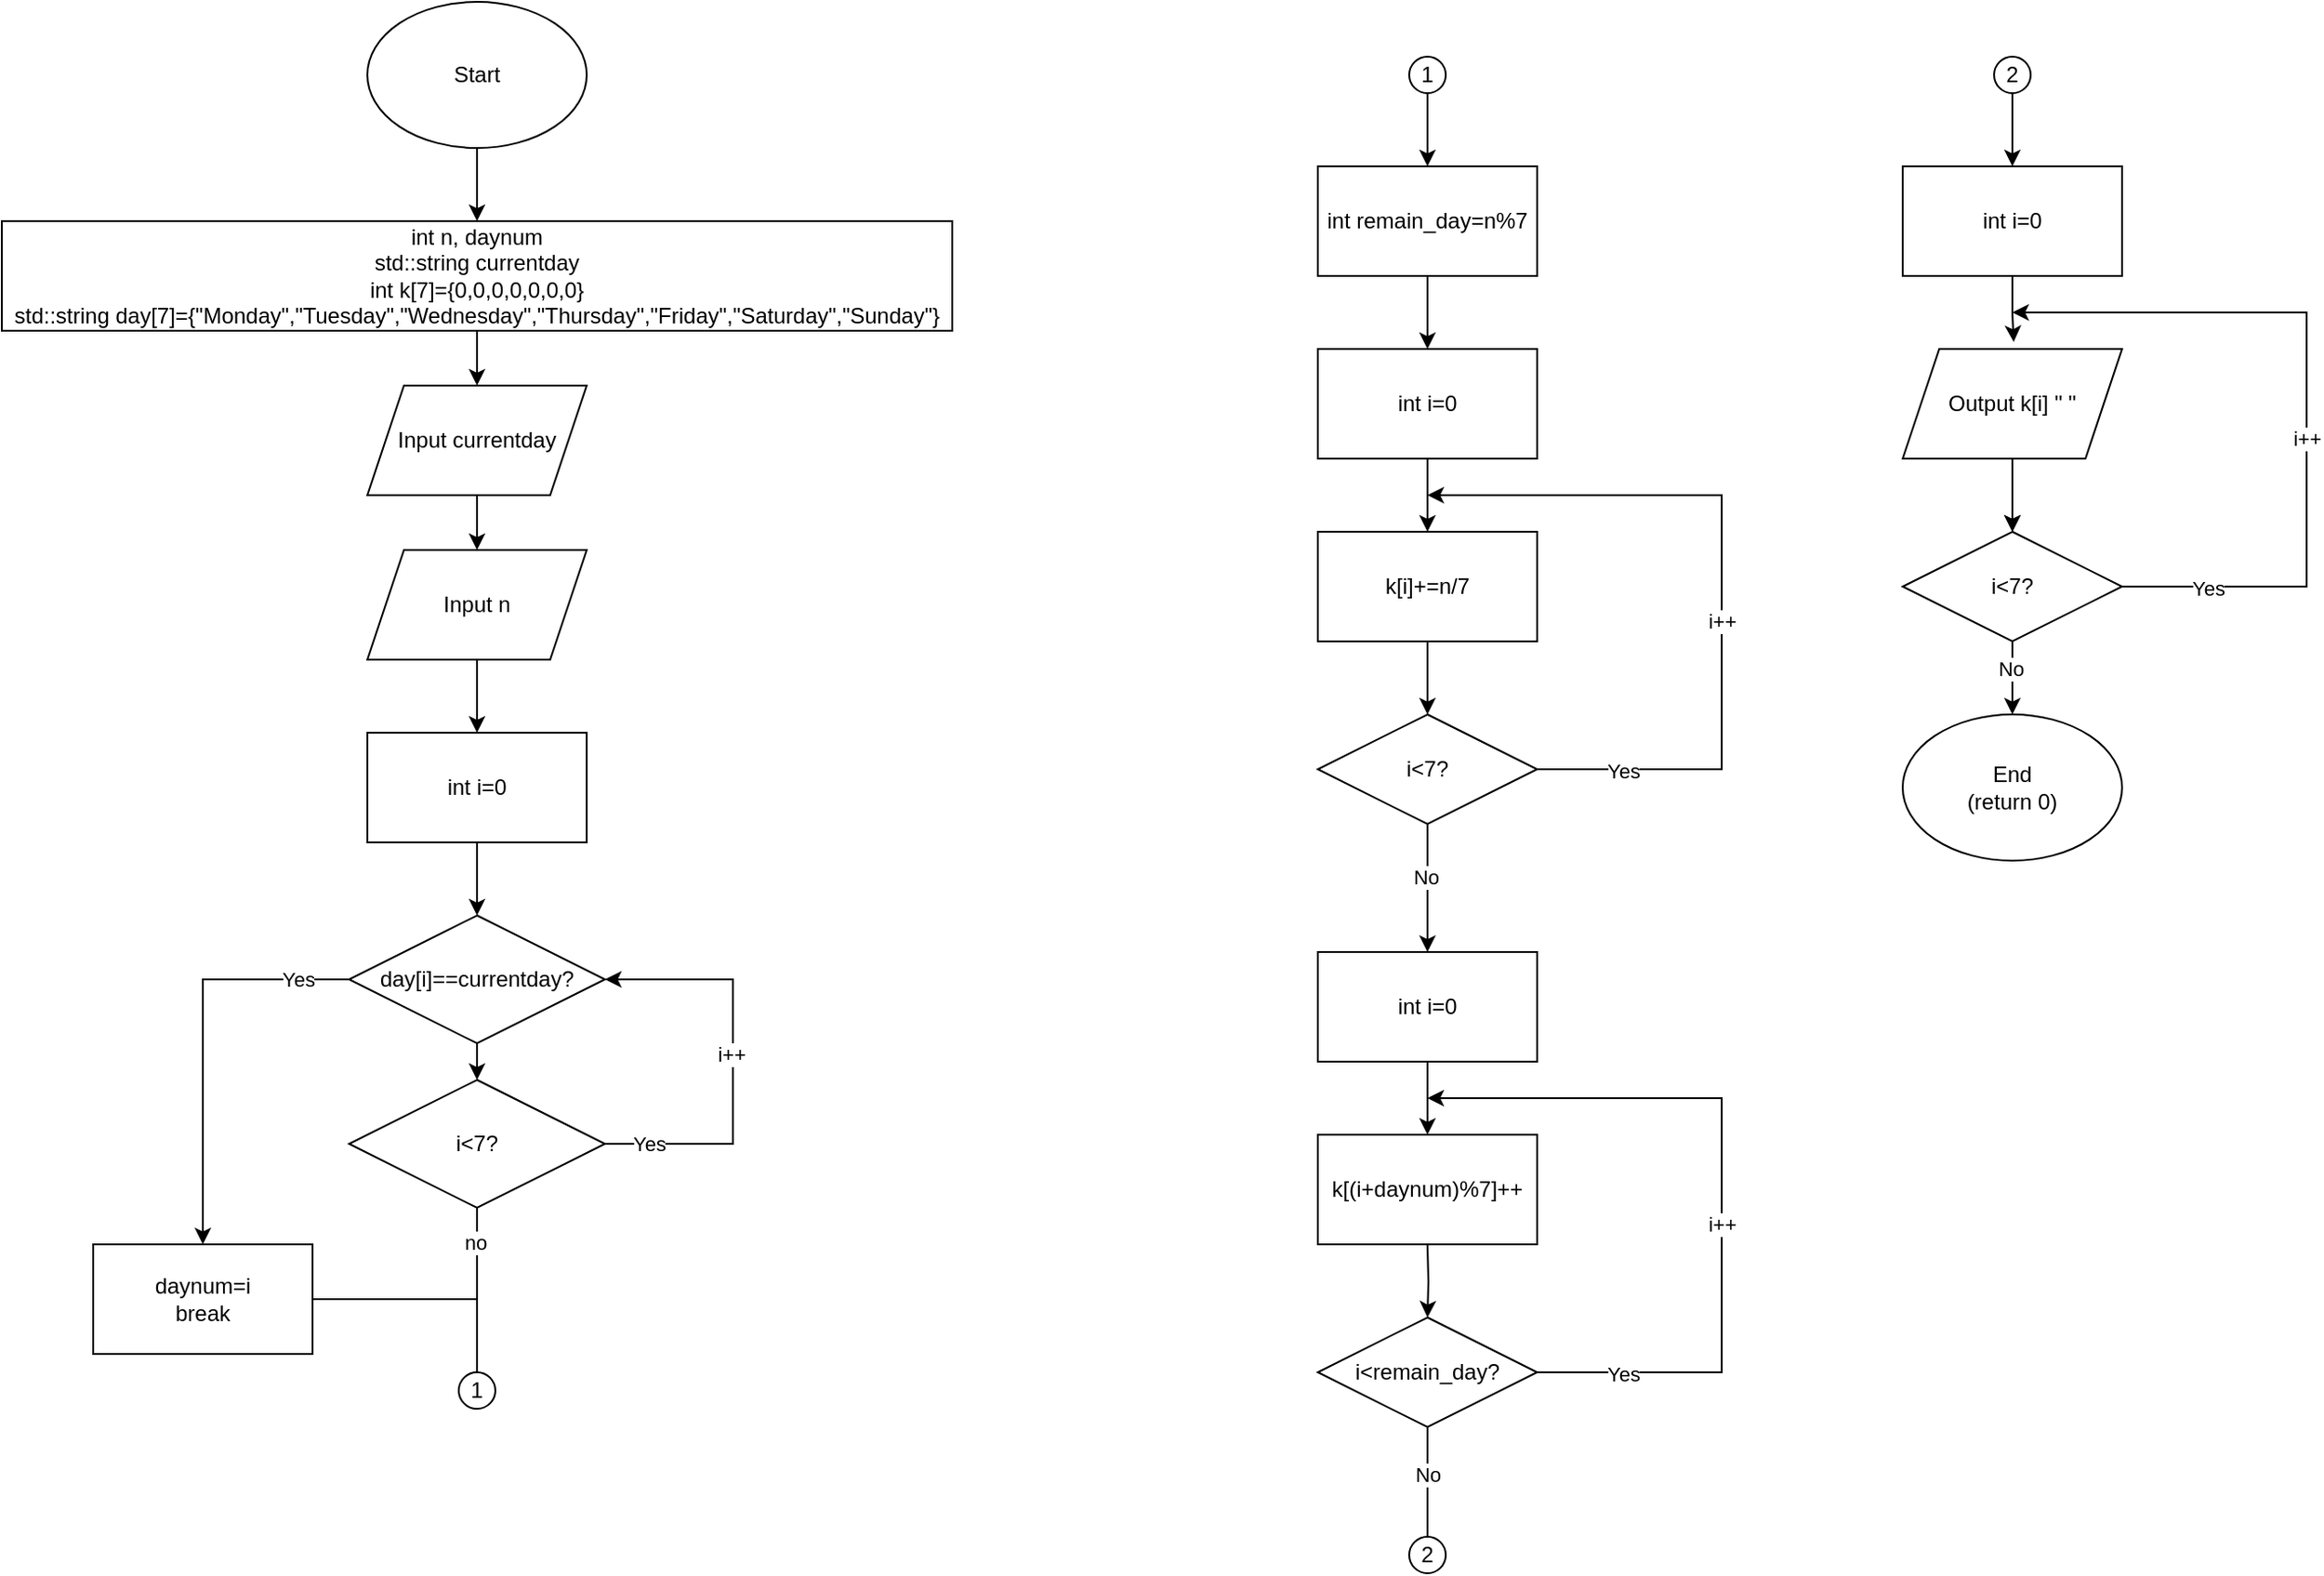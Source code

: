 <mxfile version="24.7.17">
  <diagram name="Сторінка-1" id="FHn76OBf0Oh6zufiR-JI">
    <mxGraphModel grid="1" page="1" gridSize="10" guides="1" tooltips="1" connect="1" arrows="1" fold="1" pageScale="1" pageWidth="827" pageHeight="1169" math="0" shadow="0">
      <root>
        <mxCell id="0" />
        <mxCell id="1" parent="0" />
        <mxCell id="NXQmtAmPOfyHGIefTIuY-2" style="edgeStyle=orthogonalEdgeStyle;rounded=0;orthogonalLoop=1;jettySize=auto;html=1;" edge="1" parent="1" source="NXQmtAmPOfyHGIefTIuY-1" target="NXQmtAmPOfyHGIefTIuY-3">
          <mxGeometry relative="1" as="geometry">
            <mxPoint x="400" y="160" as="targetPoint" />
          </mxGeometry>
        </mxCell>
        <mxCell id="NXQmtAmPOfyHGIefTIuY-1" value="Start" style="ellipse;whiteSpace=wrap;html=1;" vertex="1" parent="1">
          <mxGeometry x="340" y="40" width="120" height="80" as="geometry" />
        </mxCell>
        <mxCell id="NXQmtAmPOfyHGIefTIuY-4" style="edgeStyle=orthogonalEdgeStyle;rounded=0;orthogonalLoop=1;jettySize=auto;html=1;entryX=0.5;entryY=0;entryDx=0;entryDy=0;" edge="1" parent="1" source="NXQmtAmPOfyHGIefTIuY-3" target="NXQmtAmPOfyHGIefTIuY-5">
          <mxGeometry relative="1" as="geometry">
            <mxPoint x="400" y="270" as="targetPoint" />
          </mxGeometry>
        </mxCell>
        <mxCell id="NXQmtAmPOfyHGIefTIuY-3" value="&lt;div&gt;int n, daynum&lt;/div&gt;&lt;div&gt;std::string currentday&lt;/div&gt;&lt;div&gt;int k[7]={0,0,0,0,0,0,0}&lt;/div&gt;&lt;div&gt;std::string day[7]={&quot;Monday&quot;,&quot;Tuesday&quot;,&quot;Wednesday&quot;,&quot;Thursday&quot;,&quot;Friday&quot;,&quot;Saturday&quot;,&quot;Sunday&quot;}&lt;br&gt;&lt;/div&gt;" style="rounded=0;whiteSpace=wrap;html=1;" vertex="1" parent="1">
          <mxGeometry x="140" y="160" width="520" height="60" as="geometry" />
        </mxCell>
        <mxCell id="NXQmtAmPOfyHGIefTIuY-6" style="edgeStyle=orthogonalEdgeStyle;rounded=0;orthogonalLoop=1;jettySize=auto;html=1;" edge="1" parent="1" source="NXQmtAmPOfyHGIefTIuY-5" target="NXQmtAmPOfyHGIefTIuY-7">
          <mxGeometry relative="1" as="geometry">
            <mxPoint x="400" y="340" as="targetPoint" />
          </mxGeometry>
        </mxCell>
        <mxCell id="NXQmtAmPOfyHGIefTIuY-5" value="Input currentday" style="shape=parallelogram;perimeter=parallelogramPerimeter;whiteSpace=wrap;html=1;fixedSize=1;" vertex="1" parent="1">
          <mxGeometry x="340" y="250" width="120" height="60" as="geometry" />
        </mxCell>
        <mxCell id="NXQmtAmPOfyHGIefTIuY-8" style="edgeStyle=orthogonalEdgeStyle;rounded=0;orthogonalLoop=1;jettySize=auto;html=1;" edge="1" parent="1" source="NXQmtAmPOfyHGIefTIuY-7">
          <mxGeometry relative="1" as="geometry">
            <mxPoint x="400" y="440" as="targetPoint" />
          </mxGeometry>
        </mxCell>
        <mxCell id="NXQmtAmPOfyHGIefTIuY-7" value="Input n" style="shape=parallelogram;perimeter=parallelogramPerimeter;whiteSpace=wrap;html=1;fixedSize=1;" vertex="1" parent="1">
          <mxGeometry x="340" y="340" width="120" height="60" as="geometry" />
        </mxCell>
        <mxCell id="NXQmtAmPOfyHGIefTIuY-10" style="edgeStyle=orthogonalEdgeStyle;rounded=0;orthogonalLoop=1;jettySize=auto;html=1;" edge="1" parent="1" source="NXQmtAmPOfyHGIefTIuY-9">
          <mxGeometry relative="1" as="geometry">
            <mxPoint x="400" y="540" as="targetPoint" />
          </mxGeometry>
        </mxCell>
        <mxCell id="NXQmtAmPOfyHGIefTIuY-9" value="int i=0" style="rounded=0;whiteSpace=wrap;html=1;" vertex="1" parent="1">
          <mxGeometry x="340" y="440" width="120" height="60" as="geometry" />
        </mxCell>
        <mxCell id="NXQmtAmPOfyHGIefTIuY-12" style="edgeStyle=orthogonalEdgeStyle;rounded=0;orthogonalLoop=1;jettySize=auto;html=1;exitX=0.5;exitY=1;exitDx=0;exitDy=0;entryX=0.5;entryY=0;entryDx=0;entryDy=0;" edge="1" parent="1" source="NXQmtAmPOfyHGIefTIuY-11" target="NXQmtAmPOfyHGIefTIuY-26">
          <mxGeometry relative="1" as="geometry">
            <mxPoint x="400" y="635" as="targetPoint" />
            <mxPoint x="400" y="620" as="sourcePoint" />
          </mxGeometry>
        </mxCell>
        <mxCell id="NXQmtAmPOfyHGIefTIuY-15" style="edgeStyle=orthogonalEdgeStyle;rounded=0;orthogonalLoop=1;jettySize=auto;html=1;entryX=0.5;entryY=0;entryDx=0;entryDy=0;" edge="1" parent="1" source="NXQmtAmPOfyHGIefTIuY-11" target="NXQmtAmPOfyHGIefTIuY-14">
          <mxGeometry relative="1" as="geometry">
            <mxPoint x="400" y="520" as="targetPoint" />
            <Array as="points">
              <mxPoint x="250" y="575" />
            </Array>
          </mxGeometry>
        </mxCell>
        <mxCell id="NXQmtAmPOfyHGIefTIuY-16" value="Yes" style="edgeLabel;html=1;align=center;verticalAlign=middle;resizable=0;points=[];" connectable="0" vertex="1" parent="NXQmtAmPOfyHGIefTIuY-15">
          <mxGeometry x="-0.748" relative="1" as="geometry">
            <mxPoint as="offset" />
          </mxGeometry>
        </mxCell>
        <mxCell id="NXQmtAmPOfyHGIefTIuY-11" value="day[i]==currentday?" style="rhombus;whiteSpace=wrap;html=1;" vertex="1" parent="1">
          <mxGeometry x="330" y="540" width="140" height="70" as="geometry" />
        </mxCell>
        <mxCell id="NXQmtAmPOfyHGIefTIuY-14" value="&lt;div&gt;daynum=i&lt;/div&gt;&lt;div&gt;break&lt;br&gt;&lt;/div&gt;" style="rounded=0;whiteSpace=wrap;html=1;" vertex="1" parent="1">
          <mxGeometry x="190" y="720.0" width="120" height="60" as="geometry" />
        </mxCell>
        <mxCell id="NXQmtAmPOfyHGIefTIuY-27" style="edgeStyle=orthogonalEdgeStyle;rounded=0;orthogonalLoop=1;jettySize=auto;html=1;entryX=1;entryY=0.5;entryDx=0;entryDy=0;" edge="1" parent="1" source="NXQmtAmPOfyHGIefTIuY-26" target="NXQmtAmPOfyHGIefTIuY-11">
          <mxGeometry relative="1" as="geometry">
            <mxPoint x="560" y="570" as="targetPoint" />
            <Array as="points">
              <mxPoint x="540" y="665" />
              <mxPoint x="540" y="575" />
            </Array>
          </mxGeometry>
        </mxCell>
        <mxCell id="NXQmtAmPOfyHGIefTIuY-28" value="Yes" style="edgeLabel;html=1;align=center;verticalAlign=middle;resizable=0;points=[];" connectable="0" vertex="1" parent="NXQmtAmPOfyHGIefTIuY-27">
          <mxGeometry x="-0.79" relative="1" as="geometry">
            <mxPoint as="offset" />
          </mxGeometry>
        </mxCell>
        <mxCell id="NXQmtAmPOfyHGIefTIuY-29" value="i++" style="edgeLabel;html=1;align=center;verticalAlign=middle;resizable=0;points=[];" connectable="0" vertex="1" parent="NXQmtAmPOfyHGIefTIuY-27">
          <mxGeometry x="0.551" y="-2" relative="1" as="geometry">
            <mxPoint x="17" y="43" as="offset" />
          </mxGeometry>
        </mxCell>
        <mxCell id="NXQmtAmPOfyHGIefTIuY-26" value="i&amp;lt;7?" style="rhombus;whiteSpace=wrap;html=1;" vertex="1" parent="1">
          <mxGeometry x="330" y="630" width="140" height="70" as="geometry" />
        </mxCell>
        <mxCell id="NXQmtAmPOfyHGIefTIuY-31" value="" style="endArrow=none;html=1;rounded=0;" edge="1" parent="1">
          <mxGeometry width="50" height="50" relative="1" as="geometry">
            <mxPoint x="400" y="750" as="sourcePoint" />
            <mxPoint x="400" y="700" as="targetPoint" />
          </mxGeometry>
        </mxCell>
        <mxCell id="NXQmtAmPOfyHGIefTIuY-32" value="no" style="edgeLabel;html=1;align=center;verticalAlign=middle;resizable=0;points=[];" connectable="0" vertex="1" parent="NXQmtAmPOfyHGIefTIuY-31">
          <mxGeometry x="0.234" y="1" relative="1" as="geometry">
            <mxPoint as="offset" />
          </mxGeometry>
        </mxCell>
        <mxCell id="NXQmtAmPOfyHGIefTIuY-33" value="" style="endArrow=none;html=1;rounded=0;" edge="1" parent="1" target="NXQmtAmPOfyHGIefTIuY-34">
          <mxGeometry width="50" height="50" relative="1" as="geometry">
            <mxPoint x="310" y="750" as="sourcePoint" />
            <mxPoint x="400" y="810" as="targetPoint" />
            <Array as="points">
              <mxPoint x="400" y="750" />
            </Array>
          </mxGeometry>
        </mxCell>
        <mxCell id="NXQmtAmPOfyHGIefTIuY-34" value="1" style="ellipse;whiteSpace=wrap;html=1;aspect=fixed;" vertex="1" parent="1">
          <mxGeometry x="390" y="790" width="20" height="20" as="geometry" />
        </mxCell>
        <mxCell id="NXQmtAmPOfyHGIefTIuY-36" style="edgeStyle=orthogonalEdgeStyle;rounded=0;orthogonalLoop=1;jettySize=auto;html=1;" edge="1" parent="1" source="NXQmtAmPOfyHGIefTIuY-35">
          <mxGeometry relative="1" as="geometry">
            <mxPoint x="920" y="130" as="targetPoint" />
          </mxGeometry>
        </mxCell>
        <mxCell id="NXQmtAmPOfyHGIefTIuY-35" value="1" style="ellipse;whiteSpace=wrap;html=1;aspect=fixed;" vertex="1" parent="1">
          <mxGeometry x="910" y="70" width="20" height="20" as="geometry" />
        </mxCell>
        <mxCell id="NXQmtAmPOfyHGIefTIuY-37" style="edgeStyle=orthogonalEdgeStyle;rounded=0;orthogonalLoop=1;jettySize=auto;html=1;" edge="1" parent="1" source="NXQmtAmPOfyHGIefTIuY-38">
          <mxGeometry relative="1" as="geometry">
            <mxPoint x="920" y="230.0" as="targetPoint" />
          </mxGeometry>
        </mxCell>
        <mxCell id="NXQmtAmPOfyHGIefTIuY-38" value="&lt;div&gt;int remain_day=n%7&lt;br&gt;&lt;/div&gt;" style="rounded=0;whiteSpace=wrap;html=1;" vertex="1" parent="1">
          <mxGeometry x="860" y="130.0" width="120" height="60" as="geometry" />
        </mxCell>
        <mxCell id="NXQmtAmPOfyHGIefTIuY-39" style="edgeStyle=orthogonalEdgeStyle;rounded=0;orthogonalLoop=1;jettySize=auto;html=1;" edge="1" parent="1" source="NXQmtAmPOfyHGIefTIuY-40">
          <mxGeometry relative="1" as="geometry">
            <mxPoint x="920" y="330.0" as="targetPoint" />
          </mxGeometry>
        </mxCell>
        <mxCell id="NXQmtAmPOfyHGIefTIuY-40" value="int i=0" style="rounded=0;whiteSpace=wrap;html=1;" vertex="1" parent="1">
          <mxGeometry x="860" y="230.0" width="120" height="60" as="geometry" />
        </mxCell>
        <mxCell id="NXQmtAmPOfyHGIefTIuY-41" style="edgeStyle=orthogonalEdgeStyle;rounded=0;orthogonalLoop=1;jettySize=auto;html=1;" edge="1" parent="1" source="NXQmtAmPOfyHGIefTIuY-42">
          <mxGeometry relative="1" as="geometry">
            <mxPoint x="920" y="430.0" as="targetPoint" />
          </mxGeometry>
        </mxCell>
        <mxCell id="NXQmtAmPOfyHGIefTIuY-42" value="k[i]+=n/7" style="rounded=0;whiteSpace=wrap;html=1;" vertex="1" parent="1">
          <mxGeometry x="860" y="330.0" width="120" height="60" as="geometry" />
        </mxCell>
        <mxCell id="NXQmtAmPOfyHGIefTIuY-44" style="edgeStyle=orthogonalEdgeStyle;rounded=0;orthogonalLoop=1;jettySize=auto;html=1;" edge="1" parent="1" source="NXQmtAmPOfyHGIefTIuY-43">
          <mxGeometry relative="1" as="geometry">
            <mxPoint x="920" y="310" as="targetPoint" />
            <Array as="points">
              <mxPoint x="1081" y="460" />
              <mxPoint x="1081" y="310" />
            </Array>
          </mxGeometry>
        </mxCell>
        <mxCell id="NXQmtAmPOfyHGIefTIuY-45" value="Yes" style="edgeLabel;html=1;align=center;verticalAlign=middle;resizable=0;points=[];" connectable="0" vertex="1" parent="NXQmtAmPOfyHGIefTIuY-44">
          <mxGeometry x="-0.769" y="-3" relative="1" as="geometry">
            <mxPoint x="-1" y="-2" as="offset" />
          </mxGeometry>
        </mxCell>
        <mxCell id="NXQmtAmPOfyHGIefTIuY-46" value="i++" style="edgeLabel;html=1;align=center;verticalAlign=middle;resizable=0;points=[];" connectable="0" vertex="1" parent="NXQmtAmPOfyHGIefTIuY-44">
          <mxGeometry x="-0.113" relative="1" as="geometry">
            <mxPoint as="offset" />
          </mxGeometry>
        </mxCell>
        <mxCell id="NXQmtAmPOfyHGIefTIuY-47" style="edgeStyle=orthogonalEdgeStyle;rounded=0;orthogonalLoop=1;jettySize=auto;html=1;" edge="1" parent="1" source="NXQmtAmPOfyHGIefTIuY-43">
          <mxGeometry relative="1" as="geometry">
            <mxPoint x="920" y="560" as="targetPoint" />
          </mxGeometry>
        </mxCell>
        <mxCell id="NXQmtAmPOfyHGIefTIuY-48" value="No" style="edgeLabel;html=1;align=center;verticalAlign=middle;resizable=0;points=[];" connectable="0" vertex="1" parent="NXQmtAmPOfyHGIefTIuY-47">
          <mxGeometry x="-0.195" y="-2" relative="1" as="geometry">
            <mxPoint x="1" as="offset" />
          </mxGeometry>
        </mxCell>
        <mxCell id="NXQmtAmPOfyHGIefTIuY-43" value="i&amp;lt;7?" style="rhombus;whiteSpace=wrap;html=1;" vertex="1" parent="1">
          <mxGeometry x="860" y="430.0" width="120" height="60" as="geometry" />
        </mxCell>
        <mxCell id="NXQmtAmPOfyHGIefTIuY-50" style="edgeStyle=orthogonalEdgeStyle;rounded=0;orthogonalLoop=1;jettySize=auto;html=1;" edge="1" parent="1" source="NXQmtAmPOfyHGIefTIuY-49">
          <mxGeometry relative="1" as="geometry">
            <mxPoint x="920" y="660" as="targetPoint" />
          </mxGeometry>
        </mxCell>
        <mxCell id="NXQmtAmPOfyHGIefTIuY-49" value="int i=0" style="rounded=0;whiteSpace=wrap;html=1;" vertex="1" parent="1">
          <mxGeometry x="860" y="560.0" width="120" height="60" as="geometry" />
        </mxCell>
        <mxCell id="NXQmtAmPOfyHGIefTIuY-51" value="k[(i+daynum)%7]++" style="rounded=0;whiteSpace=wrap;html=1;" vertex="1" parent="1">
          <mxGeometry x="860" y="660" width="120" height="60" as="geometry" />
        </mxCell>
        <mxCell id="NXQmtAmPOfyHGIefTIuY-52" style="edgeStyle=orthogonalEdgeStyle;rounded=0;orthogonalLoop=1;jettySize=auto;html=1;" edge="1" parent="1">
          <mxGeometry relative="1" as="geometry">
            <mxPoint x="920" y="760.0" as="targetPoint" />
            <mxPoint x="920" y="720" as="sourcePoint" />
          </mxGeometry>
        </mxCell>
        <mxCell id="NXQmtAmPOfyHGIefTIuY-55" value="i&amp;lt;remain_day?" style="rhombus;whiteSpace=wrap;html=1;" vertex="1" parent="1">
          <mxGeometry x="860" y="760.0" width="120" height="60" as="geometry" />
        </mxCell>
        <mxCell id="NXQmtAmPOfyHGIefTIuY-57" style="edgeStyle=orthogonalEdgeStyle;rounded=0;orthogonalLoop=1;jettySize=auto;html=1;" edge="1" parent="1">
          <mxGeometry relative="1" as="geometry">
            <mxPoint x="920" y="640" as="targetPoint" />
            <mxPoint x="980" y="790" as="sourcePoint" />
            <Array as="points">
              <mxPoint x="1081" y="790" />
              <mxPoint x="1081" y="640" />
            </Array>
          </mxGeometry>
        </mxCell>
        <mxCell id="NXQmtAmPOfyHGIefTIuY-58" value="Yes" style="edgeLabel;html=1;align=center;verticalAlign=middle;resizable=0;points=[];" connectable="0" vertex="1" parent="NXQmtAmPOfyHGIefTIuY-57">
          <mxGeometry x="-0.769" y="-3" relative="1" as="geometry">
            <mxPoint x="-1" y="-2" as="offset" />
          </mxGeometry>
        </mxCell>
        <mxCell id="NXQmtAmPOfyHGIefTIuY-59" value="i++" style="edgeLabel;html=1;align=center;verticalAlign=middle;resizable=0;points=[];" connectable="0" vertex="1" parent="NXQmtAmPOfyHGIefTIuY-57">
          <mxGeometry x="-0.113" relative="1" as="geometry">
            <mxPoint as="offset" />
          </mxGeometry>
        </mxCell>
        <mxCell id="NXQmtAmPOfyHGIefTIuY-61" value="" style="endArrow=none;html=1;rounded=0;" edge="1" parent="1" source="NXQmtAmPOfyHGIefTIuY-63">
          <mxGeometry width="50" height="50" relative="1" as="geometry">
            <mxPoint x="920" y="880" as="sourcePoint" />
            <mxPoint x="920" y="820" as="targetPoint" />
          </mxGeometry>
        </mxCell>
        <mxCell id="NXQmtAmPOfyHGIefTIuY-62" value="No" style="edgeLabel;html=1;align=center;verticalAlign=middle;resizable=0;points=[];" connectable="0" vertex="1" parent="NXQmtAmPOfyHGIefTIuY-61">
          <mxGeometry x="0.138" relative="1" as="geometry">
            <mxPoint as="offset" />
          </mxGeometry>
        </mxCell>
        <mxCell id="NXQmtAmPOfyHGIefTIuY-64" value="" style="endArrow=none;html=1;rounded=0;" edge="1" parent="1" target="NXQmtAmPOfyHGIefTIuY-63">
          <mxGeometry width="50" height="50" relative="1" as="geometry">
            <mxPoint x="920" y="880" as="sourcePoint" />
            <mxPoint x="920" y="820" as="targetPoint" />
          </mxGeometry>
        </mxCell>
        <mxCell id="NXQmtAmPOfyHGIefTIuY-63" value="2" style="ellipse;whiteSpace=wrap;html=1;aspect=fixed;" vertex="1" parent="1">
          <mxGeometry x="910" y="880" width="20" height="20" as="geometry" />
        </mxCell>
        <mxCell id="NXQmtAmPOfyHGIefTIuY-68" style="edgeStyle=orthogonalEdgeStyle;rounded=0;orthogonalLoop=1;jettySize=auto;html=1;" edge="1" parent="1" source="NXQmtAmPOfyHGIefTIuY-66">
          <mxGeometry relative="1" as="geometry">
            <mxPoint x="1240" y="130" as="targetPoint" />
          </mxGeometry>
        </mxCell>
        <mxCell id="NXQmtAmPOfyHGIefTIuY-66" value="2" style="ellipse;whiteSpace=wrap;html=1;aspect=fixed;" vertex="1" parent="1">
          <mxGeometry x="1230" y="70" width="20" height="20" as="geometry" />
        </mxCell>
        <mxCell id="NXQmtAmPOfyHGIefTIuY-73" style="edgeStyle=orthogonalEdgeStyle;rounded=0;orthogonalLoop=1;jettySize=auto;html=1;" edge="1" parent="1" source="NXQmtAmPOfyHGIefTIuY-69">
          <mxGeometry relative="1" as="geometry">
            <mxPoint x="1240" y="330" as="targetPoint" />
          </mxGeometry>
        </mxCell>
        <mxCell id="NXQmtAmPOfyHGIefTIuY-80" value="" style="edgeStyle=orthogonalEdgeStyle;rounded=0;orthogonalLoop=1;jettySize=auto;html=1;" edge="1" parent="1" source="NXQmtAmPOfyHGIefTIuY-69" target="NXQmtAmPOfyHGIefTIuY-79">
          <mxGeometry relative="1" as="geometry" />
        </mxCell>
        <mxCell id="NXQmtAmPOfyHGIefTIuY-69" value="Output k[i] &quot; &quot;" style="shape=parallelogram;perimeter=parallelogramPerimeter;whiteSpace=wrap;html=1;fixedSize=1;" vertex="1" parent="1">
          <mxGeometry x="1180" y="230" width="120" height="60" as="geometry" />
        </mxCell>
        <mxCell id="NXQmtAmPOfyHGIefTIuY-71" value="int i=0" style="rounded=0;whiteSpace=wrap;html=1;" vertex="1" parent="1">
          <mxGeometry x="1180" y="130" width="120" height="60" as="geometry" />
        </mxCell>
        <mxCell id="NXQmtAmPOfyHGIefTIuY-72" style="edgeStyle=orthogonalEdgeStyle;rounded=0;orthogonalLoop=1;jettySize=auto;html=1;entryX=0.506;entryY=-0.064;entryDx=0;entryDy=0;entryPerimeter=0;" edge="1" parent="1" source="NXQmtAmPOfyHGIefTIuY-71" target="NXQmtAmPOfyHGIefTIuY-69">
          <mxGeometry relative="1" as="geometry" />
        </mxCell>
        <mxCell id="NXQmtAmPOfyHGIefTIuY-76" style="edgeStyle=orthogonalEdgeStyle;rounded=0;orthogonalLoop=1;jettySize=auto;html=1;" edge="1" parent="1" source="NXQmtAmPOfyHGIefTIuY-79">
          <mxGeometry relative="1" as="geometry">
            <mxPoint x="1240" y="210" as="targetPoint" />
            <Array as="points">
              <mxPoint x="1401" y="360" />
              <mxPoint x="1401" y="210" />
            </Array>
          </mxGeometry>
        </mxCell>
        <mxCell id="NXQmtAmPOfyHGIefTIuY-77" value="Yes" style="edgeLabel;html=1;align=center;verticalAlign=middle;resizable=0;points=[];" connectable="0" vertex="1" parent="NXQmtAmPOfyHGIefTIuY-76">
          <mxGeometry x="-0.769" y="-3" relative="1" as="geometry">
            <mxPoint x="-1" y="-2" as="offset" />
          </mxGeometry>
        </mxCell>
        <mxCell id="NXQmtAmPOfyHGIefTIuY-78" value="i++" style="edgeLabel;html=1;align=center;verticalAlign=middle;resizable=0;points=[];" connectable="0" vertex="1" parent="NXQmtAmPOfyHGIefTIuY-76">
          <mxGeometry x="-0.113" relative="1" as="geometry">
            <mxPoint as="offset" />
          </mxGeometry>
        </mxCell>
        <mxCell id="NXQmtAmPOfyHGIefTIuY-81" style="edgeStyle=orthogonalEdgeStyle;rounded=0;orthogonalLoop=1;jettySize=auto;html=1;" edge="1" parent="1" source="NXQmtAmPOfyHGIefTIuY-79">
          <mxGeometry relative="1" as="geometry">
            <mxPoint x="1240" y="430" as="targetPoint" />
          </mxGeometry>
        </mxCell>
        <mxCell id="NXQmtAmPOfyHGIefTIuY-82" value="No" style="edgeLabel;html=1;align=center;verticalAlign=middle;resizable=0;points=[];" connectable="0" vertex="1" parent="NXQmtAmPOfyHGIefTIuY-81">
          <mxGeometry x="-0.26" y="1" relative="1" as="geometry">
            <mxPoint x="-2" as="offset" />
          </mxGeometry>
        </mxCell>
        <mxCell id="NXQmtAmPOfyHGIefTIuY-79" value="i&amp;lt;7?" style="rhombus;whiteSpace=wrap;html=1;" vertex="1" parent="1">
          <mxGeometry x="1180" y="330.0" width="120" height="60" as="geometry" />
        </mxCell>
        <mxCell id="NXQmtAmPOfyHGIefTIuY-83" value="End&lt;br&gt;(return 0)" style="ellipse;whiteSpace=wrap;html=1;" vertex="1" parent="1">
          <mxGeometry x="1180" y="430" width="120" height="80" as="geometry" />
        </mxCell>
      </root>
    </mxGraphModel>
  </diagram>
</mxfile>
